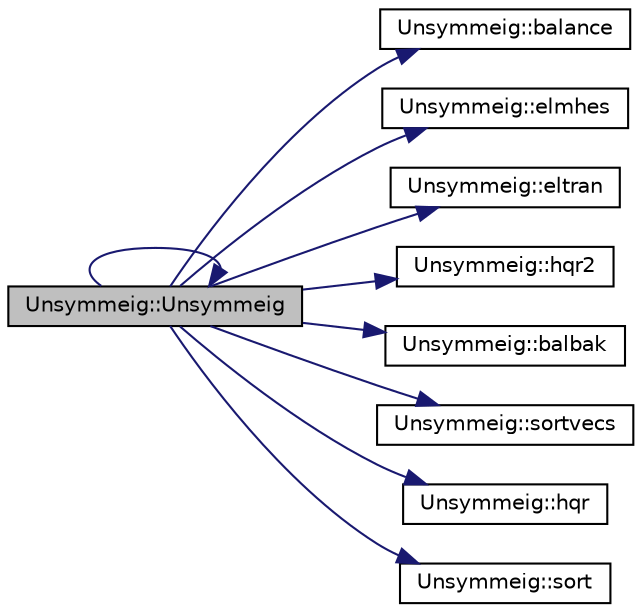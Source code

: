 digraph "Unsymmeig::Unsymmeig"
{
  bgcolor="transparent";
  edge [fontname="Helvetica",fontsize="10",labelfontname="Helvetica",labelfontsize="10"];
  node [fontname="Helvetica",fontsize="10",shape=record];
  rankdir="LR";
  Node0 [label="Unsymmeig::Unsymmeig",height=0.2,width=0.4,color="black", fillcolor="grey75", style="filled", fontcolor="black"];
  Node0 -> Node0 [color="midnightblue",fontsize="10",style="solid",fontname="Helvetica"];
  Node0 -> Node1 [color="midnightblue",fontsize="10",style="solid",fontname="Helvetica"];
  Node1 [label="Unsymmeig::balance",height=0.2,width=0.4,color="black",URL="$structUnsymmeig.html#a698ef583fc9b53756db78ad88059c595"];
  Node0 -> Node2 [color="midnightblue",fontsize="10",style="solid",fontname="Helvetica"];
  Node2 [label="Unsymmeig::elmhes",height=0.2,width=0.4,color="black",URL="$structUnsymmeig.html#a40a356acf964309d21d3796f898ae730"];
  Node0 -> Node3 [color="midnightblue",fontsize="10",style="solid",fontname="Helvetica"];
  Node3 [label="Unsymmeig::eltran",height=0.2,width=0.4,color="black",URL="$structUnsymmeig.html#a3397441601b0de7f115da763ceaf85bc"];
  Node0 -> Node4 [color="midnightblue",fontsize="10",style="solid",fontname="Helvetica"];
  Node4 [label="Unsymmeig::hqr2",height=0.2,width=0.4,color="black",URL="$structUnsymmeig.html#ac1b055b721cbcbd8e03235e22ab29c2e"];
  Node0 -> Node5 [color="midnightblue",fontsize="10",style="solid",fontname="Helvetica"];
  Node5 [label="Unsymmeig::balbak",height=0.2,width=0.4,color="black",URL="$structUnsymmeig.html#abb97470b87b8d3cc7192b7185f542eb3"];
  Node0 -> Node6 [color="midnightblue",fontsize="10",style="solid",fontname="Helvetica"];
  Node6 [label="Unsymmeig::sortvecs",height=0.2,width=0.4,color="black",URL="$structUnsymmeig.html#afbfa64c5e4e374605cd9390eb14e984d"];
  Node0 -> Node7 [color="midnightblue",fontsize="10",style="solid",fontname="Helvetica"];
  Node7 [label="Unsymmeig::hqr",height=0.2,width=0.4,color="black",URL="$structUnsymmeig.html#a48bad7e321c5e8e3b34f5ae84ab4dace"];
  Node0 -> Node8 [color="midnightblue",fontsize="10",style="solid",fontname="Helvetica"];
  Node8 [label="Unsymmeig::sort",height=0.2,width=0.4,color="black",URL="$structUnsymmeig.html#a4b792f993a43a483ea372a4ccacf0868"];
}
